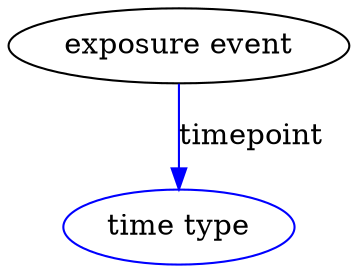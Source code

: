 digraph {
	graph [bb="0,0,127.39,123"];
	node [label="\N"];
	"exposure event"	[height=0.5,
		label="exposure event",
		pos="63.694,105",
		width=1.7693];
	timepoint	[color=blue,
		height=0.5,
		label="time type",
		pos="63.694,18",
		width=1.2277];
	"exposure event" -> timepoint	[color=blue,
		label=timepoint,
		lp="90.194,61.5",
		pos="e,63.694,36.175 63.694,86.799 63.694,75.163 63.694,59.548 63.694,46.237",
		style=solid];
}
